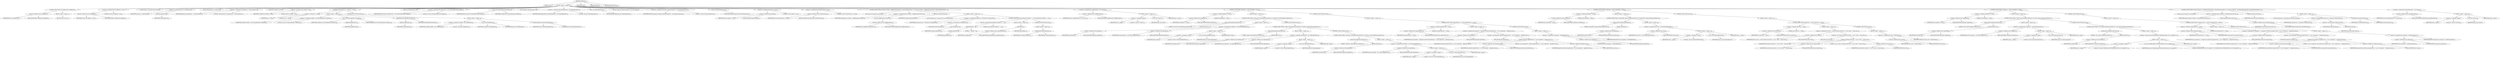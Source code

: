 digraph "configure" {  
"320" [label = <(METHOD,configure)<SUB>268</SUB>> ]
"10" [label = <(PARAM,this)<SUB>268</SUB>> ]
"321" [label = <(BLOCK,&lt;empty&gt;,&lt;empty&gt;)<SUB>268</SUB>> ]
"322" [label = <(CONTROL_STRUCTURE,if (isConfigured),if (isConfigured))<SUB>272</SUB>> ]
"323" [label = <(&lt;operator&gt;.fieldAccess,this.isConfigured)<SUB>272</SUB>> ]
"324" [label = <(IDENTIFIER,this,if (isConfigured))<SUB>272</SUB>> ]
"325" [label = <(FIELD_IDENTIFIER,isConfigured,isConfigured)<SUB>272</SUB>> ]
"326" [label = <(BLOCK,&lt;empty&gt;,&lt;empty&gt;)<SUB>272</SUB>> ]
"327" [label = <(RETURN,return;,return;)<SUB>273</SUB>> ]
"328" [label = <(&lt;operator&gt;.assignment,this.isConfigured = true)<SUB>275</SUB>> ]
"329" [label = <(&lt;operator&gt;.fieldAccess,this.isConfigured)<SUB>275</SUB>> ]
"330" [label = <(IDENTIFIER,this,this.isConfigured = true)<SUB>275</SUB>> ]
"331" [label = <(FIELD_IDENTIFIER,isConfigured,isConfigured)<SUB>275</SUB>> ]
"332" [label = <(LITERAL,true,this.isConfigured = true)<SUB>275</SUB>> ]
"333" [label = <(LOCAL,Project p: org.apache.tools.ant.Project)> ]
"334" [label = <(&lt;operator&gt;.assignment,Project p = getProject())<SUB>280</SUB>> ]
"335" [label = <(IDENTIFIER,p,Project p = getProject())<SUB>280</SUB>> ]
"336" [label = <(getProject,getProject())<SUB>280</SUB>> ]
"9" [label = <(IDENTIFIER,this,getProject())<SUB>280</SUB>> ]
"337" [label = <(LOCAL,String filename: java.lang.String)> ]
"338" [label = <(&lt;operator&gt;.assignment,String filename = &quot;cache.properties&quot;)<SUB>281</SUB>> ]
"339" [label = <(IDENTIFIER,filename,String filename = &quot;cache.properties&quot;)<SUB>281</SUB>> ]
"340" [label = <(LITERAL,&quot;cache.properties&quot;,String filename = &quot;cache.properties&quot;)<SUB>281</SUB>> ]
"12" [label = <(LOCAL,File cachefile: java.io.File)> ]
"341" [label = <(&lt;operator&gt;.assignment,File cachefile = null)<SUB>282</SUB>> ]
"342" [label = <(IDENTIFIER,cachefile,File cachefile = null)<SUB>282</SUB>> ]
"343" [label = <(LITERAL,null,File cachefile = null)<SUB>282</SUB>> ]
"344" [label = <(CONTROL_STRUCTURE,if (p != null),if (p != null))<SUB>283</SUB>> ]
"345" [label = <(&lt;operator&gt;.notEquals,p != null)<SUB>283</SUB>> ]
"346" [label = <(IDENTIFIER,p,p != null)<SUB>283</SUB>> ]
"347" [label = <(LITERAL,null,p != null)<SUB>283</SUB>> ]
"348" [label = <(BLOCK,&lt;empty&gt;,&lt;empty&gt;)<SUB>283</SUB>> ]
"349" [label = <(&lt;operator&gt;.assignment,cachefile = new File(p.getBaseDir(), filename))<SUB>285</SUB>> ]
"350" [label = <(IDENTIFIER,cachefile,cachefile = new File(p.getBaseDir(), filename))<SUB>285</SUB>> ]
"351" [label = <(&lt;operator&gt;.alloc,new File(p.getBaseDir(), filename))<SUB>285</SUB>> ]
"352" [label = <(&lt;init&gt;,new File(p.getBaseDir(), filename))<SUB>285</SUB>> ]
"11" [label = <(IDENTIFIER,cachefile,new File(p.getBaseDir(), filename))<SUB>285</SUB>> ]
"353" [label = <(getBaseDir,getBaseDir())<SUB>285</SUB>> ]
"354" [label = <(IDENTIFIER,p,getBaseDir())<SUB>285</SUB>> ]
"355" [label = <(IDENTIFIER,filename,new File(p.getBaseDir(), filename))<SUB>285</SUB>> ]
"356" [label = <(addBuildListener,addBuildListener(this))<SUB>288</SUB>> ]
"357" [label = <(getProject,getProject())<SUB>288</SUB>> ]
"14" [label = <(IDENTIFIER,this,getProject())<SUB>288</SUB>> ]
"13" [label = <(IDENTIFIER,this,addBuildListener(this))<SUB>288</SUB>> ]
"358" [label = <(CONTROL_STRUCTURE,else,else)<SUB>289</SUB>> ]
"359" [label = <(BLOCK,&lt;empty&gt;,&lt;empty&gt;)<SUB>289</SUB>> ]
"360" [label = <(&lt;operator&gt;.assignment,cachefile = new File(filename))<SUB>291</SUB>> ]
"361" [label = <(IDENTIFIER,cachefile,cachefile = new File(filename))<SUB>291</SUB>> ]
"362" [label = <(&lt;operator&gt;.alloc,new File(filename))<SUB>291</SUB>> ]
"363" [label = <(&lt;init&gt;,new File(filename))<SUB>291</SUB>> ]
"15" [label = <(IDENTIFIER,cachefile,new File(filename))<SUB>291</SUB>> ]
"364" [label = <(IDENTIFIER,filename,new File(filename))<SUB>291</SUB>> ]
"365" [label = <(setDelayUpdate,this.setDelayUpdate(false))<SUB>292</SUB>> ]
"16" [label = <(IDENTIFIER,this,this.setDelayUpdate(false))<SUB>292</SUB>> ]
"366" [label = <(LITERAL,false,this.setDelayUpdate(false))<SUB>292</SUB>> ]
"18" [label = <(LOCAL,Cache defaultCache: ANY)> ]
"367" [label = <(&lt;operator&gt;.assignment,ANY defaultCache = new PropertiesfileCache(cachefile))<SUB>294</SUB>> ]
"368" [label = <(IDENTIFIER,defaultCache,ANY defaultCache = new PropertiesfileCache(cachefile))<SUB>294</SUB>> ]
"369" [label = <(&lt;operator&gt;.alloc,new PropertiesfileCache(cachefile))<SUB>294</SUB>> ]
"370" [label = <(&lt;init&gt;,new PropertiesfileCache(cachefile))<SUB>294</SUB>> ]
"17" [label = <(IDENTIFIER,defaultCache,new PropertiesfileCache(cachefile))<SUB>294</SUB>> ]
"371" [label = <(IDENTIFIER,cachefile,new PropertiesfileCache(cachefile))<SUB>294</SUB>> ]
"20" [label = <(LOCAL,Algorithm defaultAlgorithm: ANY)> ]
"372" [label = <(&lt;operator&gt;.assignment,ANY defaultAlgorithm = new DigestAlgorithm())<SUB>295</SUB>> ]
"373" [label = <(IDENTIFIER,defaultAlgorithm,ANY defaultAlgorithm = new DigestAlgorithm())<SUB>295</SUB>> ]
"374" [label = <(&lt;operator&gt;.alloc,new DigestAlgorithm())<SUB>295</SUB>> ]
"375" [label = <(&lt;init&gt;,new DigestAlgorithm())<SUB>295</SUB>> ]
"19" [label = <(IDENTIFIER,defaultAlgorithm,new DigestAlgorithm())<SUB>295</SUB>> ]
"22" [label = <(LOCAL,Comparator defaultComparator: java.util.Comparator)> ]
"376" [label = <(&lt;operator&gt;.assignment,Comparator defaultComparator = new EqualComparator())<SUB>296</SUB>> ]
"377" [label = <(IDENTIFIER,defaultComparator,Comparator defaultComparator = new EqualComparator())<SUB>296</SUB>> ]
"378" [label = <(&lt;operator&gt;.alloc,new EqualComparator())<SUB>296</SUB>> ]
"379" [label = <(&lt;init&gt;,new EqualComparator())<SUB>296</SUB>> ]
"21" [label = <(IDENTIFIER,defaultComparator,new EqualComparator())<SUB>296</SUB>> ]
"380" [label = <(&lt;operator&gt;.assignment,this.update = true)<SUB>297</SUB>> ]
"381" [label = <(&lt;operator&gt;.fieldAccess,this.update)<SUB>297</SUB>> ]
"382" [label = <(IDENTIFIER,this,this.update = true)<SUB>297</SUB>> ]
"383" [label = <(FIELD_IDENTIFIER,update,update)<SUB>297</SUB>> ]
"384" [label = <(LITERAL,true,this.update = true)<SUB>297</SUB>> ]
"385" [label = <(&lt;operator&gt;.assignment,this.selectDirectories = true)<SUB>298</SUB>> ]
"386" [label = <(&lt;operator&gt;.fieldAccess,this.selectDirectories)<SUB>298</SUB>> ]
"387" [label = <(IDENTIFIER,this,this.selectDirectories = true)<SUB>298</SUB>> ]
"388" [label = <(FIELD_IDENTIFIER,selectDirectories,selectDirectories)<SUB>298</SUB>> ]
"389" [label = <(LITERAL,true,this.selectDirectories = true)<SUB>298</SUB>> ]
"390" [label = <(CONTROL_STRUCTURE,for (Iterator itConfig = configParameter.iterator(); Some(itConfig.hasNext()); ),for (Iterator itConfig = configParameter.iterator(); Some(itConfig.hasNext()); ))<SUB>303</SUB>> ]
"391" [label = <(LOCAL,Iterator itConfig: java.util.Iterator)> ]
"392" [label = <(&lt;operator&gt;.assignment,Iterator itConfig = configParameter.iterator())<SUB>303</SUB>> ]
"393" [label = <(IDENTIFIER,itConfig,Iterator itConfig = configParameter.iterator())<SUB>303</SUB>> ]
"394" [label = <(iterator,configParameter.iterator())<SUB>303</SUB>> ]
"395" [label = <(&lt;operator&gt;.fieldAccess,this.configParameter)<SUB>303</SUB>> ]
"396" [label = <(IDENTIFIER,this,configParameter.iterator())<SUB>303</SUB>> ]
"397" [label = <(FIELD_IDENTIFIER,configParameter,configParameter)<SUB>303</SUB>> ]
"398" [label = <(hasNext,itConfig.hasNext())<SUB>303</SUB>> ]
"399" [label = <(IDENTIFIER,itConfig,itConfig.hasNext())<SUB>303</SUB>> ]
"400" [label = <(BLOCK,&lt;empty&gt;,&lt;empty&gt;)<SUB>303</SUB>> ]
"401" [label = <(LOCAL,Parameter par: org.apache.tools.ant.types.Parameter)> ]
"402" [label = <(&lt;operator&gt;.assignment,Parameter par = (Parameter) itConfig.next())<SUB>304</SUB>> ]
"403" [label = <(IDENTIFIER,par,Parameter par = (Parameter) itConfig.next())<SUB>304</SUB>> ]
"404" [label = <(&lt;operator&gt;.cast,(Parameter) itConfig.next())<SUB>304</SUB>> ]
"405" [label = <(TYPE_REF,Parameter,Parameter)<SUB>304</SUB>> ]
"406" [label = <(next,itConfig.next())<SUB>304</SUB>> ]
"407" [label = <(IDENTIFIER,itConfig,itConfig.next())<SUB>304</SUB>> ]
"408" [label = <(CONTROL_STRUCTURE,if (par.getName().indexOf(&quot;.&quot;) &gt; 0),if (par.getName().indexOf(&quot;.&quot;) &gt; 0))<SUB>305</SUB>> ]
"409" [label = <(&lt;operator&gt;.greaterThan,par.getName().indexOf(&quot;.&quot;) &gt; 0)<SUB>305</SUB>> ]
"410" [label = <(indexOf,indexOf(&quot;.&quot;))<SUB>305</SUB>> ]
"411" [label = <(getName,getName())<SUB>305</SUB>> ]
"412" [label = <(IDENTIFIER,par,getName())<SUB>305</SUB>> ]
"413" [label = <(LITERAL,&quot;.&quot;,indexOf(&quot;.&quot;))<SUB>305</SUB>> ]
"414" [label = <(LITERAL,0,par.getName().indexOf(&quot;.&quot;) &gt; 0)<SUB>305</SUB>> ]
"415" [label = <(BLOCK,&lt;empty&gt;,&lt;empty&gt;)<SUB>305</SUB>> ]
"416" [label = <(add,add(par))<SUB>307</SUB>> ]
"417" [label = <(&lt;operator&gt;.fieldAccess,this.specialParameter)<SUB>307</SUB>> ]
"418" [label = <(IDENTIFIER,this,add(par))<SUB>307</SUB>> ]
"419" [label = <(FIELD_IDENTIFIER,specialParameter,specialParameter)<SUB>307</SUB>> ]
"420" [label = <(IDENTIFIER,par,add(par))<SUB>307</SUB>> ]
"421" [label = <(CONTROL_STRUCTURE,else,else)<SUB>308</SUB>> ]
"422" [label = <(BLOCK,&lt;empty&gt;,&lt;empty&gt;)<SUB>308</SUB>> ]
"423" [label = <(useParameter,useParameter(par))<SUB>309</SUB>> ]
"23" [label = <(IDENTIFIER,this,useParameter(par))<SUB>309</SUB>> ]
"424" [label = <(IDENTIFIER,par,useParameter(par))<SUB>309</SUB>> ]
"425" [label = <(&lt;operator&gt;.assignment,this.configParameter = new Vector())<SUB>312</SUB>> ]
"426" [label = <(&lt;operator&gt;.fieldAccess,this.configParameter)<SUB>312</SUB>> ]
"427" [label = <(IDENTIFIER,this,this.configParameter = new Vector())<SUB>312</SUB>> ]
"428" [label = <(FIELD_IDENTIFIER,configParameter,configParameter)<SUB>312</SUB>> ]
"429" [label = <(BLOCK,&lt;empty&gt;,&lt;empty&gt;)<SUB>312</SUB>> ]
"430" [label = <(&lt;operator&gt;.assignment,&lt;empty&gt;)> ]
"431" [label = <(IDENTIFIER,$obj7,&lt;empty&gt;)> ]
"432" [label = <(&lt;operator&gt;.alloc,new Vector())<SUB>312</SUB>> ]
"433" [label = <(&lt;init&gt;,new Vector())<SUB>312</SUB>> ]
"434" [label = <(IDENTIFIER,$obj7,new Vector())> ]
"435" [label = <(IDENTIFIER,$obj7,&lt;empty&gt;)> ]
"436" [label = <(CONTROL_STRUCTURE,if (algoName != null),if (algoName != null))<SUB>315</SUB>> ]
"437" [label = <(&lt;operator&gt;.notEquals,algoName != null)<SUB>315</SUB>> ]
"438" [label = <(&lt;operator&gt;.fieldAccess,this.algoName)<SUB>315</SUB>> ]
"439" [label = <(IDENTIFIER,this,algoName != null)<SUB>315</SUB>> ]
"440" [label = <(FIELD_IDENTIFIER,algoName,algoName)<SUB>315</SUB>> ]
"441" [label = <(LITERAL,null,algoName != null)<SUB>315</SUB>> ]
"442" [label = <(BLOCK,&lt;empty&gt;,&lt;empty&gt;)<SUB>315</SUB>> ]
"443" [label = <(CONTROL_STRUCTURE,if (&quot;hashvalue&quot;.equals(algoName.getValue())),if (&quot;hashvalue&quot;.equals(algoName.getValue())))<SUB>317</SUB>> ]
"444" [label = <(equals,equals(algoName.getValue()))<SUB>317</SUB>> ]
"445" [label = <(LITERAL,&quot;hashvalue&quot;,equals(algoName.getValue()))<SUB>317</SUB>> ]
"446" [label = <(getValue,getValue())<SUB>317</SUB>> ]
"447" [label = <(&lt;operator&gt;.fieldAccess,this.algoName)<SUB>317</SUB>> ]
"448" [label = <(IDENTIFIER,this,getValue())<SUB>317</SUB>> ]
"449" [label = <(FIELD_IDENTIFIER,algoName,algoName)<SUB>317</SUB>> ]
"450" [label = <(BLOCK,&lt;empty&gt;,&lt;empty&gt;)<SUB>317</SUB>> ]
"451" [label = <(&lt;operator&gt;.assignment,this.algorithm = new HashvalueAlgorithm())<SUB>318</SUB>> ]
"452" [label = <(&lt;operator&gt;.fieldAccess,this.algorithm)<SUB>318</SUB>> ]
"453" [label = <(IDENTIFIER,this,this.algorithm = new HashvalueAlgorithm())<SUB>318</SUB>> ]
"454" [label = <(FIELD_IDENTIFIER,algorithm,algorithm)<SUB>318</SUB>> ]
"455" [label = <(BLOCK,&lt;empty&gt;,&lt;empty&gt;)<SUB>318</SUB>> ]
"456" [label = <(&lt;operator&gt;.assignment,&lt;empty&gt;)> ]
"457" [label = <(IDENTIFIER,$obj8,&lt;empty&gt;)> ]
"458" [label = <(&lt;operator&gt;.alloc,new HashvalueAlgorithm())<SUB>318</SUB>> ]
"459" [label = <(&lt;init&gt;,new HashvalueAlgorithm())<SUB>318</SUB>> ]
"460" [label = <(IDENTIFIER,$obj8,new HashvalueAlgorithm())> ]
"461" [label = <(IDENTIFIER,$obj8,&lt;empty&gt;)> ]
"462" [label = <(CONTROL_STRUCTURE,else,else)<SUB>319</SUB>> ]
"463" [label = <(CONTROL_STRUCTURE,if (&quot;digest&quot;.equals(algoName.getValue())),if (&quot;digest&quot;.equals(algoName.getValue())))<SUB>319</SUB>> ]
"464" [label = <(equals,equals(algoName.getValue()))<SUB>319</SUB>> ]
"465" [label = <(LITERAL,&quot;digest&quot;,equals(algoName.getValue()))<SUB>319</SUB>> ]
"466" [label = <(getValue,getValue())<SUB>319</SUB>> ]
"467" [label = <(&lt;operator&gt;.fieldAccess,this.algoName)<SUB>319</SUB>> ]
"468" [label = <(IDENTIFIER,this,getValue())<SUB>319</SUB>> ]
"469" [label = <(FIELD_IDENTIFIER,algoName,algoName)<SUB>319</SUB>> ]
"470" [label = <(BLOCK,&lt;empty&gt;,&lt;empty&gt;)<SUB>319</SUB>> ]
"471" [label = <(&lt;operator&gt;.assignment,this.algorithm = new DigestAlgorithm())<SUB>320</SUB>> ]
"472" [label = <(&lt;operator&gt;.fieldAccess,this.algorithm)<SUB>320</SUB>> ]
"473" [label = <(IDENTIFIER,this,this.algorithm = new DigestAlgorithm())<SUB>320</SUB>> ]
"474" [label = <(FIELD_IDENTIFIER,algorithm,algorithm)<SUB>320</SUB>> ]
"475" [label = <(BLOCK,&lt;empty&gt;,&lt;empty&gt;)<SUB>320</SUB>> ]
"476" [label = <(&lt;operator&gt;.assignment,&lt;empty&gt;)> ]
"477" [label = <(IDENTIFIER,$obj9,&lt;empty&gt;)> ]
"478" [label = <(&lt;operator&gt;.alloc,new DigestAlgorithm())<SUB>320</SUB>> ]
"479" [label = <(&lt;init&gt;,new DigestAlgorithm())<SUB>320</SUB>> ]
"480" [label = <(IDENTIFIER,$obj9,new DigestAlgorithm())> ]
"481" [label = <(IDENTIFIER,$obj9,&lt;empty&gt;)> ]
"482" [label = <(CONTROL_STRUCTURE,else,else)<SUB>321</SUB>> ]
"483" [label = <(CONTROL_STRUCTURE,if (&quot;checksum&quot;.equals(algoName.getValue())),if (&quot;checksum&quot;.equals(algoName.getValue())))<SUB>321</SUB>> ]
"484" [label = <(equals,equals(algoName.getValue()))<SUB>321</SUB>> ]
"485" [label = <(LITERAL,&quot;checksum&quot;,equals(algoName.getValue()))<SUB>321</SUB>> ]
"486" [label = <(getValue,getValue())<SUB>321</SUB>> ]
"487" [label = <(&lt;operator&gt;.fieldAccess,this.algoName)<SUB>321</SUB>> ]
"488" [label = <(IDENTIFIER,this,getValue())<SUB>321</SUB>> ]
"489" [label = <(FIELD_IDENTIFIER,algoName,algoName)<SUB>321</SUB>> ]
"490" [label = <(BLOCK,&lt;empty&gt;,&lt;empty&gt;)<SUB>321</SUB>> ]
"491" [label = <(&lt;operator&gt;.assignment,this.algorithm = new ChecksumAlgorithm())<SUB>322</SUB>> ]
"492" [label = <(&lt;operator&gt;.fieldAccess,this.algorithm)<SUB>322</SUB>> ]
"493" [label = <(IDENTIFIER,this,this.algorithm = new ChecksumAlgorithm())<SUB>322</SUB>> ]
"494" [label = <(FIELD_IDENTIFIER,algorithm,algorithm)<SUB>322</SUB>> ]
"495" [label = <(BLOCK,&lt;empty&gt;,&lt;empty&gt;)<SUB>322</SUB>> ]
"496" [label = <(&lt;operator&gt;.assignment,&lt;empty&gt;)> ]
"497" [label = <(IDENTIFIER,$obj10,&lt;empty&gt;)> ]
"498" [label = <(&lt;operator&gt;.alloc,new ChecksumAlgorithm())<SUB>322</SUB>> ]
"499" [label = <(&lt;init&gt;,new ChecksumAlgorithm())<SUB>322</SUB>> ]
"500" [label = <(IDENTIFIER,$obj10,new ChecksumAlgorithm())> ]
"501" [label = <(IDENTIFIER,$obj10,&lt;empty&gt;)> ]
"502" [label = <(CONTROL_STRUCTURE,else,else)<SUB>324</SUB>> ]
"503" [label = <(BLOCK,&lt;empty&gt;,&lt;empty&gt;)<SUB>324</SUB>> ]
"504" [label = <(CONTROL_STRUCTURE,if (algorithmClass != null),if (algorithmClass != null))<SUB>325</SUB>> ]
"505" [label = <(&lt;operator&gt;.notEquals,algorithmClass != null)<SUB>325</SUB>> ]
"506" [label = <(&lt;operator&gt;.fieldAccess,this.algorithmClass)<SUB>325</SUB>> ]
"507" [label = <(IDENTIFIER,this,algorithmClass != null)<SUB>325</SUB>> ]
"508" [label = <(FIELD_IDENTIFIER,algorithmClass,algorithmClass)<SUB>325</SUB>> ]
"509" [label = <(LITERAL,null,algorithmClass != null)<SUB>325</SUB>> ]
"510" [label = <(BLOCK,&lt;empty&gt;,&lt;empty&gt;)<SUB>325</SUB>> ]
"511" [label = <(&lt;operator&gt;.assignment,this.algorithm = (Algorithm) loadClass(algorithmClass, &quot;is not an Algorithm.&quot;, Algorithm.class))<SUB>327</SUB>> ]
"512" [label = <(&lt;operator&gt;.fieldAccess,this.algorithm)<SUB>327</SUB>> ]
"513" [label = <(IDENTIFIER,this,this.algorithm = (Algorithm) loadClass(algorithmClass, &quot;is not an Algorithm.&quot;, Algorithm.class))<SUB>327</SUB>> ]
"514" [label = <(FIELD_IDENTIFIER,algorithm,algorithm)<SUB>327</SUB>> ]
"515" [label = <(&lt;operator&gt;.cast,(Algorithm) loadClass(algorithmClass, &quot;is not an Algorithm.&quot;, Algorithm.class))<SUB>327</SUB>> ]
"516" [label = <(TYPE_REF,Algorithm,Algorithm)<SUB>327</SUB>> ]
"517" [label = <(loadClass,loadClass(algorithmClass, &quot;is not an Algorithm.&quot;, Algorithm.class))<SUB>327</SUB>> ]
"24" [label = <(IDENTIFIER,this,loadClass(algorithmClass, &quot;is not an Algorithm.&quot;, Algorithm.class))<SUB>327</SUB>> ]
"518" [label = <(&lt;operator&gt;.fieldAccess,this.algorithmClass)<SUB>328</SUB>> ]
"519" [label = <(IDENTIFIER,this,loadClass(algorithmClass, &quot;is not an Algorithm.&quot;, Algorithm.class))<SUB>328</SUB>> ]
"520" [label = <(FIELD_IDENTIFIER,algorithmClass,algorithmClass)<SUB>328</SUB>> ]
"521" [label = <(LITERAL,&quot;is not an Algorithm.&quot;,loadClass(algorithmClass, &quot;is not an Algorithm.&quot;, Algorithm.class))<SUB>329</SUB>> ]
"522" [label = <(&lt;operator&gt;.fieldAccess,Algorithm.class)<SUB>330</SUB>> ]
"523" [label = <(IDENTIFIER,Algorithm,loadClass(algorithmClass, &quot;is not an Algorithm.&quot;, Algorithm.class))<SUB>330</SUB>> ]
"524" [label = <(FIELD_IDENTIFIER,class,class)<SUB>330</SUB>> ]
"525" [label = <(CONTROL_STRUCTURE,else,else)<SUB>331</SUB>> ]
"526" [label = <(BLOCK,&lt;empty&gt;,&lt;empty&gt;)<SUB>331</SUB>> ]
"527" [label = <(&lt;operator&gt;.assignment,this.algorithm = defaultAlgorithm)<SUB>333</SUB>> ]
"528" [label = <(&lt;operator&gt;.fieldAccess,this.algorithm)<SUB>333</SUB>> ]
"529" [label = <(IDENTIFIER,this,this.algorithm = defaultAlgorithm)<SUB>333</SUB>> ]
"530" [label = <(FIELD_IDENTIFIER,algorithm,algorithm)<SUB>333</SUB>> ]
"531" [label = <(IDENTIFIER,defaultAlgorithm,this.algorithm = defaultAlgorithm)<SUB>333</SUB>> ]
"532" [label = <(CONTROL_STRUCTURE,if (cacheName != null),if (cacheName != null))<SUB>338</SUB>> ]
"533" [label = <(&lt;operator&gt;.notEquals,cacheName != null)<SUB>338</SUB>> ]
"534" [label = <(&lt;operator&gt;.fieldAccess,this.cacheName)<SUB>338</SUB>> ]
"535" [label = <(IDENTIFIER,this,cacheName != null)<SUB>338</SUB>> ]
"536" [label = <(FIELD_IDENTIFIER,cacheName,cacheName)<SUB>338</SUB>> ]
"537" [label = <(LITERAL,null,cacheName != null)<SUB>338</SUB>> ]
"538" [label = <(BLOCK,&lt;empty&gt;,&lt;empty&gt;)<SUB>338</SUB>> ]
"539" [label = <(CONTROL_STRUCTURE,if (&quot;propertyfile&quot;.equals(cacheName.getValue())),if (&quot;propertyfile&quot;.equals(cacheName.getValue())))<SUB>340</SUB>> ]
"540" [label = <(equals,equals(cacheName.getValue()))<SUB>340</SUB>> ]
"541" [label = <(LITERAL,&quot;propertyfile&quot;,equals(cacheName.getValue()))<SUB>340</SUB>> ]
"542" [label = <(getValue,getValue())<SUB>340</SUB>> ]
"543" [label = <(&lt;operator&gt;.fieldAccess,this.cacheName)<SUB>340</SUB>> ]
"544" [label = <(IDENTIFIER,this,getValue())<SUB>340</SUB>> ]
"545" [label = <(FIELD_IDENTIFIER,cacheName,cacheName)<SUB>340</SUB>> ]
"546" [label = <(BLOCK,&lt;empty&gt;,&lt;empty&gt;)<SUB>340</SUB>> ]
"547" [label = <(&lt;operator&gt;.assignment,this.cache = new PropertiesfileCache())<SUB>341</SUB>> ]
"548" [label = <(&lt;operator&gt;.fieldAccess,this.cache)<SUB>341</SUB>> ]
"549" [label = <(IDENTIFIER,this,this.cache = new PropertiesfileCache())<SUB>341</SUB>> ]
"550" [label = <(FIELD_IDENTIFIER,cache,cache)<SUB>341</SUB>> ]
"551" [label = <(BLOCK,&lt;empty&gt;,&lt;empty&gt;)<SUB>341</SUB>> ]
"552" [label = <(&lt;operator&gt;.assignment,&lt;empty&gt;)> ]
"553" [label = <(IDENTIFIER,$obj11,&lt;empty&gt;)> ]
"554" [label = <(&lt;operator&gt;.alloc,new PropertiesfileCache())<SUB>341</SUB>> ]
"555" [label = <(&lt;init&gt;,new PropertiesfileCache())<SUB>341</SUB>> ]
"556" [label = <(IDENTIFIER,$obj11,new PropertiesfileCache())> ]
"557" [label = <(IDENTIFIER,$obj11,&lt;empty&gt;)> ]
"558" [label = <(CONTROL_STRUCTURE,else,else)<SUB>343</SUB>> ]
"559" [label = <(BLOCK,&lt;empty&gt;,&lt;empty&gt;)<SUB>343</SUB>> ]
"560" [label = <(CONTROL_STRUCTURE,if (cacheClass != null),if (cacheClass != null))<SUB>344</SUB>> ]
"561" [label = <(&lt;operator&gt;.notEquals,cacheClass != null)<SUB>344</SUB>> ]
"562" [label = <(&lt;operator&gt;.fieldAccess,this.cacheClass)<SUB>344</SUB>> ]
"563" [label = <(IDENTIFIER,this,cacheClass != null)<SUB>344</SUB>> ]
"564" [label = <(FIELD_IDENTIFIER,cacheClass,cacheClass)<SUB>344</SUB>> ]
"565" [label = <(LITERAL,null,cacheClass != null)<SUB>344</SUB>> ]
"566" [label = <(BLOCK,&lt;empty&gt;,&lt;empty&gt;)<SUB>344</SUB>> ]
"567" [label = <(&lt;operator&gt;.assignment,this.cache = (Cache) loadClass(cacheClass, &quot;is not a Cache.&quot;, Cache.class))<SUB>346</SUB>> ]
"568" [label = <(&lt;operator&gt;.fieldAccess,this.cache)<SUB>346</SUB>> ]
"569" [label = <(IDENTIFIER,this,this.cache = (Cache) loadClass(cacheClass, &quot;is not a Cache.&quot;, Cache.class))<SUB>346</SUB>> ]
"570" [label = <(FIELD_IDENTIFIER,cache,cache)<SUB>346</SUB>> ]
"571" [label = <(&lt;operator&gt;.cast,(Cache) loadClass(cacheClass, &quot;is not a Cache.&quot;, Cache.class))<SUB>346</SUB>> ]
"572" [label = <(TYPE_REF,Cache,Cache)<SUB>346</SUB>> ]
"573" [label = <(loadClass,loadClass(cacheClass, &quot;is not a Cache.&quot;, Cache.class))<SUB>346</SUB>> ]
"25" [label = <(IDENTIFIER,this,loadClass(cacheClass, &quot;is not a Cache.&quot;, Cache.class))<SUB>346</SUB>> ]
"574" [label = <(&lt;operator&gt;.fieldAccess,this.cacheClass)<SUB>346</SUB>> ]
"575" [label = <(IDENTIFIER,this,loadClass(cacheClass, &quot;is not a Cache.&quot;, Cache.class))<SUB>346</SUB>> ]
"576" [label = <(FIELD_IDENTIFIER,cacheClass,cacheClass)<SUB>346</SUB>> ]
"577" [label = <(LITERAL,&quot;is not a Cache.&quot;,loadClass(cacheClass, &quot;is not a Cache.&quot;, Cache.class))<SUB>346</SUB>> ]
"578" [label = <(&lt;operator&gt;.fieldAccess,Cache.class)<SUB>346</SUB>> ]
"579" [label = <(IDENTIFIER,Cache,loadClass(cacheClass, &quot;is not a Cache.&quot;, Cache.class))<SUB>346</SUB>> ]
"580" [label = <(FIELD_IDENTIFIER,class,class)<SUB>346</SUB>> ]
"581" [label = <(CONTROL_STRUCTURE,else,else)<SUB>347</SUB>> ]
"582" [label = <(BLOCK,&lt;empty&gt;,&lt;empty&gt;)<SUB>347</SUB>> ]
"583" [label = <(&lt;operator&gt;.assignment,this.cache = defaultCache)<SUB>349</SUB>> ]
"584" [label = <(&lt;operator&gt;.fieldAccess,this.cache)<SUB>349</SUB>> ]
"585" [label = <(IDENTIFIER,this,this.cache = defaultCache)<SUB>349</SUB>> ]
"586" [label = <(FIELD_IDENTIFIER,cache,cache)<SUB>349</SUB>> ]
"587" [label = <(IDENTIFIER,defaultCache,this.cache = defaultCache)<SUB>349</SUB>> ]
"588" [label = <(CONTROL_STRUCTURE,if (compName != null),if (compName != null))<SUB>354</SUB>> ]
"589" [label = <(&lt;operator&gt;.notEquals,compName != null)<SUB>354</SUB>> ]
"590" [label = <(&lt;operator&gt;.fieldAccess,this.compName)<SUB>354</SUB>> ]
"591" [label = <(IDENTIFIER,this,compName != null)<SUB>354</SUB>> ]
"592" [label = <(FIELD_IDENTIFIER,compName,compName)<SUB>354</SUB>> ]
"593" [label = <(LITERAL,null,compName != null)<SUB>354</SUB>> ]
"594" [label = <(BLOCK,&lt;empty&gt;,&lt;empty&gt;)<SUB>354</SUB>> ]
"595" [label = <(CONTROL_STRUCTURE,if (&quot;equal&quot;.equals(compName.getValue())),if (&quot;equal&quot;.equals(compName.getValue())))<SUB>356</SUB>> ]
"596" [label = <(equals,equals(compName.getValue()))<SUB>356</SUB>> ]
"597" [label = <(LITERAL,&quot;equal&quot;,equals(compName.getValue()))<SUB>356</SUB>> ]
"598" [label = <(getValue,getValue())<SUB>356</SUB>> ]
"599" [label = <(&lt;operator&gt;.fieldAccess,this.compName)<SUB>356</SUB>> ]
"600" [label = <(IDENTIFIER,this,getValue())<SUB>356</SUB>> ]
"601" [label = <(FIELD_IDENTIFIER,compName,compName)<SUB>356</SUB>> ]
"602" [label = <(BLOCK,&lt;empty&gt;,&lt;empty&gt;)<SUB>356</SUB>> ]
"603" [label = <(&lt;operator&gt;.assignment,this.comparator = new EqualComparator())<SUB>357</SUB>> ]
"604" [label = <(&lt;operator&gt;.fieldAccess,this.comparator)<SUB>357</SUB>> ]
"605" [label = <(IDENTIFIER,this,this.comparator = new EqualComparator())<SUB>357</SUB>> ]
"606" [label = <(FIELD_IDENTIFIER,comparator,comparator)<SUB>357</SUB>> ]
"607" [label = <(BLOCK,&lt;empty&gt;,&lt;empty&gt;)<SUB>357</SUB>> ]
"608" [label = <(&lt;operator&gt;.assignment,&lt;empty&gt;)> ]
"609" [label = <(IDENTIFIER,$obj12,&lt;empty&gt;)> ]
"610" [label = <(&lt;operator&gt;.alloc,new EqualComparator())<SUB>357</SUB>> ]
"611" [label = <(&lt;init&gt;,new EqualComparator())<SUB>357</SUB>> ]
"612" [label = <(IDENTIFIER,$obj12,new EqualComparator())> ]
"613" [label = <(IDENTIFIER,$obj12,&lt;empty&gt;)> ]
"614" [label = <(CONTROL_STRUCTURE,else,else)<SUB>358</SUB>> ]
"615" [label = <(CONTROL_STRUCTURE,if (&quot;rule&quot;.equals(compName.getValue())),if (&quot;rule&quot;.equals(compName.getValue())))<SUB>358</SUB>> ]
"616" [label = <(equals,equals(compName.getValue()))<SUB>358</SUB>> ]
"617" [label = <(LITERAL,&quot;rule&quot;,equals(compName.getValue()))<SUB>358</SUB>> ]
"618" [label = <(getValue,getValue())<SUB>358</SUB>> ]
"619" [label = <(&lt;operator&gt;.fieldAccess,this.compName)<SUB>358</SUB>> ]
"620" [label = <(IDENTIFIER,this,getValue())<SUB>358</SUB>> ]
"621" [label = <(FIELD_IDENTIFIER,compName,compName)<SUB>358</SUB>> ]
"622" [label = <(BLOCK,&lt;empty&gt;,&lt;empty&gt;)<SUB>358</SUB>> ]
"623" [label = <(&lt;operator&gt;.throw,throw new BuildException(&quot;RuleBasedCollator not yet supported.&quot;);)<SUB>362</SUB>> ]
"624" [label = <(BLOCK,&lt;empty&gt;,&lt;empty&gt;)<SUB>362</SUB>> ]
"625" [label = <(&lt;operator&gt;.assignment,&lt;empty&gt;)> ]
"626" [label = <(IDENTIFIER,$obj13,&lt;empty&gt;)> ]
"627" [label = <(&lt;operator&gt;.alloc,new BuildException(&quot;RuleBasedCollator not yet supported.&quot;))<SUB>362</SUB>> ]
"628" [label = <(&lt;init&gt;,new BuildException(&quot;RuleBasedCollator not yet supported.&quot;))<SUB>362</SUB>> ]
"629" [label = <(IDENTIFIER,$obj13,new BuildException(&quot;RuleBasedCollator not yet supported.&quot;))> ]
"630" [label = <(LITERAL,&quot;RuleBasedCollator not yet supported.&quot;,new BuildException(&quot;RuleBasedCollator not yet supported.&quot;))<SUB>362</SUB>> ]
"631" [label = <(IDENTIFIER,$obj13,&lt;empty&gt;)> ]
"632" [label = <(CONTROL_STRUCTURE,else,else)<SUB>366</SUB>> ]
"633" [label = <(BLOCK,&lt;empty&gt;,&lt;empty&gt;)<SUB>366</SUB>> ]
"634" [label = <(CONTROL_STRUCTURE,if (comparatorClass != null),if (comparatorClass != null))<SUB>367</SUB>> ]
"635" [label = <(&lt;operator&gt;.notEquals,comparatorClass != null)<SUB>367</SUB>> ]
"636" [label = <(&lt;operator&gt;.fieldAccess,this.comparatorClass)<SUB>367</SUB>> ]
"637" [label = <(IDENTIFIER,this,comparatorClass != null)<SUB>367</SUB>> ]
"638" [label = <(FIELD_IDENTIFIER,comparatorClass,comparatorClass)<SUB>367</SUB>> ]
"639" [label = <(LITERAL,null,comparatorClass != null)<SUB>367</SUB>> ]
"640" [label = <(BLOCK,&lt;empty&gt;,&lt;empty&gt;)<SUB>367</SUB>> ]
"641" [label = <(&lt;operator&gt;.assignment,this.comparator = (Comparator) loadClass(comparatorClass, &quot;is not a Comparator.&quot;, Comparator.class))<SUB>369</SUB>> ]
"642" [label = <(&lt;operator&gt;.fieldAccess,this.comparator)<SUB>369</SUB>> ]
"643" [label = <(IDENTIFIER,this,this.comparator = (Comparator) loadClass(comparatorClass, &quot;is not a Comparator.&quot;, Comparator.class))<SUB>369</SUB>> ]
"644" [label = <(FIELD_IDENTIFIER,comparator,comparator)<SUB>369</SUB>> ]
"645" [label = <(&lt;operator&gt;.cast,(Comparator) loadClass(comparatorClass, &quot;is not a Comparator.&quot;, Comparator.class))<SUB>369</SUB>> ]
"646" [label = <(TYPE_REF,Comparator,Comparator)<SUB>369</SUB>> ]
"647" [label = <(loadClass,this.loadClass(comparatorClass, &quot;is not a Comparator.&quot;, Comparator.class))<SUB>369</SUB>> ]
"26" [label = <(IDENTIFIER,this,this.loadClass(comparatorClass, &quot;is not a Comparator.&quot;, Comparator.class))<SUB>369</SUB>> ]
"648" [label = <(&lt;operator&gt;.fieldAccess,this.comparatorClass)<SUB>370</SUB>> ]
"649" [label = <(IDENTIFIER,this,this.loadClass(comparatorClass, &quot;is not a Comparator.&quot;, Comparator.class))<SUB>370</SUB>> ]
"650" [label = <(FIELD_IDENTIFIER,comparatorClass,comparatorClass)<SUB>370</SUB>> ]
"651" [label = <(LITERAL,&quot;is not a Comparator.&quot;,this.loadClass(comparatorClass, &quot;is not a Comparator.&quot;, Comparator.class))<SUB>371</SUB>> ]
"652" [label = <(&lt;operator&gt;.fieldAccess,Comparator.class)<SUB>372</SUB>> ]
"653" [label = <(IDENTIFIER,Comparator,this.loadClass(comparatorClass, &quot;is not a Comparator.&quot;, Comparator.class))<SUB>372</SUB>> ]
"654" [label = <(FIELD_IDENTIFIER,class,class)<SUB>372</SUB>> ]
"655" [label = <(CONTROL_STRUCTURE,else,else)<SUB>373</SUB>> ]
"656" [label = <(BLOCK,&lt;empty&gt;,&lt;empty&gt;)<SUB>373</SUB>> ]
"657" [label = <(&lt;operator&gt;.assignment,this.comparator = defaultComparator)<SUB>375</SUB>> ]
"658" [label = <(&lt;operator&gt;.fieldAccess,this.comparator)<SUB>375</SUB>> ]
"659" [label = <(IDENTIFIER,this,this.comparator = defaultComparator)<SUB>375</SUB>> ]
"660" [label = <(FIELD_IDENTIFIER,comparator,comparator)<SUB>375</SUB>> ]
"661" [label = <(IDENTIFIER,defaultComparator,this.comparator = defaultComparator)<SUB>375</SUB>> ]
"662" [label = <(CONTROL_STRUCTURE,for (Iterator itSpecial = specialParameter.iterator(); Some(itSpecial.hasNext()); ),for (Iterator itSpecial = specialParameter.iterator(); Some(itSpecial.hasNext()); ))<SUB>382</SUB>> ]
"663" [label = <(LOCAL,Iterator itSpecial: java.util.Iterator)> ]
"664" [label = <(&lt;operator&gt;.assignment,Iterator itSpecial = specialParameter.iterator())<SUB>382</SUB>> ]
"665" [label = <(IDENTIFIER,itSpecial,Iterator itSpecial = specialParameter.iterator())<SUB>382</SUB>> ]
"666" [label = <(iterator,specialParameter.iterator())<SUB>382</SUB>> ]
"667" [label = <(&lt;operator&gt;.fieldAccess,this.specialParameter)<SUB>382</SUB>> ]
"668" [label = <(IDENTIFIER,this,specialParameter.iterator())<SUB>382</SUB>> ]
"669" [label = <(FIELD_IDENTIFIER,specialParameter,specialParameter)<SUB>382</SUB>> ]
"670" [label = <(hasNext,itSpecial.hasNext())<SUB>382</SUB>> ]
"671" [label = <(IDENTIFIER,itSpecial,itSpecial.hasNext())<SUB>382</SUB>> ]
"672" [label = <(BLOCK,&lt;empty&gt;,&lt;empty&gt;)<SUB>382</SUB>> ]
"673" [label = <(LOCAL,Parameter par: org.apache.tools.ant.types.Parameter)> ]
"674" [label = <(&lt;operator&gt;.assignment,Parameter par = (Parameter) itSpecial.next())<SUB>383</SUB>> ]
"675" [label = <(IDENTIFIER,par,Parameter par = (Parameter) itSpecial.next())<SUB>383</SUB>> ]
"676" [label = <(&lt;operator&gt;.cast,(Parameter) itSpecial.next())<SUB>383</SUB>> ]
"677" [label = <(TYPE_REF,Parameter,Parameter)<SUB>383</SUB>> ]
"678" [label = <(next,itSpecial.next())<SUB>383</SUB>> ]
"679" [label = <(IDENTIFIER,itSpecial,itSpecial.next())<SUB>383</SUB>> ]
"680" [label = <(useParameter,useParameter(par))<SUB>384</SUB>> ]
"27" [label = <(IDENTIFIER,this,useParameter(par))<SUB>384</SUB>> ]
"681" [label = <(IDENTIFIER,par,useParameter(par))<SUB>384</SUB>> ]
"682" [label = <(&lt;operator&gt;.assignment,this.specialParameter = new Vector())<SUB>386</SUB>> ]
"683" [label = <(&lt;operator&gt;.fieldAccess,this.specialParameter)<SUB>386</SUB>> ]
"684" [label = <(IDENTIFIER,this,this.specialParameter = new Vector())<SUB>386</SUB>> ]
"685" [label = <(FIELD_IDENTIFIER,specialParameter,specialParameter)<SUB>386</SUB>> ]
"686" [label = <(BLOCK,&lt;empty&gt;,&lt;empty&gt;)<SUB>386</SUB>> ]
"687" [label = <(&lt;operator&gt;.assignment,&lt;empty&gt;)> ]
"688" [label = <(IDENTIFIER,$obj14,&lt;empty&gt;)> ]
"689" [label = <(&lt;operator&gt;.alloc,new Vector())<SUB>386</SUB>> ]
"690" [label = <(&lt;init&gt;,new Vector())<SUB>386</SUB>> ]
"691" [label = <(IDENTIFIER,$obj14,new Vector())> ]
"692" [label = <(IDENTIFIER,$obj14,&lt;empty&gt;)> ]
"693" [label = <(MODIFIER,PUBLIC)> ]
"694" [label = <(MODIFIER,VIRTUAL)> ]
"695" [label = <(METHOD_RETURN,void)<SUB>268</SUB>> ]
  "320" -> "10" 
  "320" -> "321" 
  "320" -> "693" 
  "320" -> "694" 
  "320" -> "695" 
  "321" -> "322" 
  "321" -> "328" 
  "321" -> "333" 
  "321" -> "334" 
  "321" -> "337" 
  "321" -> "338" 
  "321" -> "12" 
  "321" -> "341" 
  "321" -> "344" 
  "321" -> "18" 
  "321" -> "367" 
  "321" -> "370" 
  "321" -> "20" 
  "321" -> "372" 
  "321" -> "375" 
  "321" -> "22" 
  "321" -> "376" 
  "321" -> "379" 
  "321" -> "380" 
  "321" -> "385" 
  "321" -> "390" 
  "321" -> "425" 
  "321" -> "436" 
  "321" -> "532" 
  "321" -> "588" 
  "321" -> "662" 
  "321" -> "682" 
  "322" -> "323" 
  "322" -> "326" 
  "323" -> "324" 
  "323" -> "325" 
  "326" -> "327" 
  "328" -> "329" 
  "328" -> "332" 
  "329" -> "330" 
  "329" -> "331" 
  "334" -> "335" 
  "334" -> "336" 
  "336" -> "9" 
  "338" -> "339" 
  "338" -> "340" 
  "341" -> "342" 
  "341" -> "343" 
  "344" -> "345" 
  "344" -> "348" 
  "344" -> "358" 
  "345" -> "346" 
  "345" -> "347" 
  "348" -> "349" 
  "348" -> "352" 
  "348" -> "356" 
  "349" -> "350" 
  "349" -> "351" 
  "352" -> "11" 
  "352" -> "353" 
  "352" -> "355" 
  "353" -> "354" 
  "356" -> "357" 
  "356" -> "13" 
  "357" -> "14" 
  "358" -> "359" 
  "359" -> "360" 
  "359" -> "363" 
  "359" -> "365" 
  "360" -> "361" 
  "360" -> "362" 
  "363" -> "15" 
  "363" -> "364" 
  "365" -> "16" 
  "365" -> "366" 
  "367" -> "368" 
  "367" -> "369" 
  "370" -> "17" 
  "370" -> "371" 
  "372" -> "373" 
  "372" -> "374" 
  "375" -> "19" 
  "376" -> "377" 
  "376" -> "378" 
  "379" -> "21" 
  "380" -> "381" 
  "380" -> "384" 
  "381" -> "382" 
  "381" -> "383" 
  "385" -> "386" 
  "385" -> "389" 
  "386" -> "387" 
  "386" -> "388" 
  "390" -> "391" 
  "390" -> "392" 
  "390" -> "398" 
  "390" -> "400" 
  "392" -> "393" 
  "392" -> "394" 
  "394" -> "395" 
  "395" -> "396" 
  "395" -> "397" 
  "398" -> "399" 
  "400" -> "401" 
  "400" -> "402" 
  "400" -> "408" 
  "402" -> "403" 
  "402" -> "404" 
  "404" -> "405" 
  "404" -> "406" 
  "406" -> "407" 
  "408" -> "409" 
  "408" -> "415" 
  "408" -> "421" 
  "409" -> "410" 
  "409" -> "414" 
  "410" -> "411" 
  "410" -> "413" 
  "411" -> "412" 
  "415" -> "416" 
  "416" -> "417" 
  "416" -> "420" 
  "417" -> "418" 
  "417" -> "419" 
  "421" -> "422" 
  "422" -> "423" 
  "423" -> "23" 
  "423" -> "424" 
  "425" -> "426" 
  "425" -> "429" 
  "426" -> "427" 
  "426" -> "428" 
  "429" -> "430" 
  "429" -> "433" 
  "429" -> "435" 
  "430" -> "431" 
  "430" -> "432" 
  "433" -> "434" 
  "436" -> "437" 
  "436" -> "442" 
  "436" -> "502" 
  "437" -> "438" 
  "437" -> "441" 
  "438" -> "439" 
  "438" -> "440" 
  "442" -> "443" 
  "443" -> "444" 
  "443" -> "450" 
  "443" -> "462" 
  "444" -> "445" 
  "444" -> "446" 
  "446" -> "447" 
  "447" -> "448" 
  "447" -> "449" 
  "450" -> "451" 
  "451" -> "452" 
  "451" -> "455" 
  "452" -> "453" 
  "452" -> "454" 
  "455" -> "456" 
  "455" -> "459" 
  "455" -> "461" 
  "456" -> "457" 
  "456" -> "458" 
  "459" -> "460" 
  "462" -> "463" 
  "463" -> "464" 
  "463" -> "470" 
  "463" -> "482" 
  "464" -> "465" 
  "464" -> "466" 
  "466" -> "467" 
  "467" -> "468" 
  "467" -> "469" 
  "470" -> "471" 
  "471" -> "472" 
  "471" -> "475" 
  "472" -> "473" 
  "472" -> "474" 
  "475" -> "476" 
  "475" -> "479" 
  "475" -> "481" 
  "476" -> "477" 
  "476" -> "478" 
  "479" -> "480" 
  "482" -> "483" 
  "483" -> "484" 
  "483" -> "490" 
  "484" -> "485" 
  "484" -> "486" 
  "486" -> "487" 
  "487" -> "488" 
  "487" -> "489" 
  "490" -> "491" 
  "491" -> "492" 
  "491" -> "495" 
  "492" -> "493" 
  "492" -> "494" 
  "495" -> "496" 
  "495" -> "499" 
  "495" -> "501" 
  "496" -> "497" 
  "496" -> "498" 
  "499" -> "500" 
  "502" -> "503" 
  "503" -> "504" 
  "504" -> "505" 
  "504" -> "510" 
  "504" -> "525" 
  "505" -> "506" 
  "505" -> "509" 
  "506" -> "507" 
  "506" -> "508" 
  "510" -> "511" 
  "511" -> "512" 
  "511" -> "515" 
  "512" -> "513" 
  "512" -> "514" 
  "515" -> "516" 
  "515" -> "517" 
  "517" -> "24" 
  "517" -> "518" 
  "517" -> "521" 
  "517" -> "522" 
  "518" -> "519" 
  "518" -> "520" 
  "522" -> "523" 
  "522" -> "524" 
  "525" -> "526" 
  "526" -> "527" 
  "527" -> "528" 
  "527" -> "531" 
  "528" -> "529" 
  "528" -> "530" 
  "532" -> "533" 
  "532" -> "538" 
  "532" -> "558" 
  "533" -> "534" 
  "533" -> "537" 
  "534" -> "535" 
  "534" -> "536" 
  "538" -> "539" 
  "539" -> "540" 
  "539" -> "546" 
  "540" -> "541" 
  "540" -> "542" 
  "542" -> "543" 
  "543" -> "544" 
  "543" -> "545" 
  "546" -> "547" 
  "547" -> "548" 
  "547" -> "551" 
  "548" -> "549" 
  "548" -> "550" 
  "551" -> "552" 
  "551" -> "555" 
  "551" -> "557" 
  "552" -> "553" 
  "552" -> "554" 
  "555" -> "556" 
  "558" -> "559" 
  "559" -> "560" 
  "560" -> "561" 
  "560" -> "566" 
  "560" -> "581" 
  "561" -> "562" 
  "561" -> "565" 
  "562" -> "563" 
  "562" -> "564" 
  "566" -> "567" 
  "567" -> "568" 
  "567" -> "571" 
  "568" -> "569" 
  "568" -> "570" 
  "571" -> "572" 
  "571" -> "573" 
  "573" -> "25" 
  "573" -> "574" 
  "573" -> "577" 
  "573" -> "578" 
  "574" -> "575" 
  "574" -> "576" 
  "578" -> "579" 
  "578" -> "580" 
  "581" -> "582" 
  "582" -> "583" 
  "583" -> "584" 
  "583" -> "587" 
  "584" -> "585" 
  "584" -> "586" 
  "588" -> "589" 
  "588" -> "594" 
  "588" -> "632" 
  "589" -> "590" 
  "589" -> "593" 
  "590" -> "591" 
  "590" -> "592" 
  "594" -> "595" 
  "595" -> "596" 
  "595" -> "602" 
  "595" -> "614" 
  "596" -> "597" 
  "596" -> "598" 
  "598" -> "599" 
  "599" -> "600" 
  "599" -> "601" 
  "602" -> "603" 
  "603" -> "604" 
  "603" -> "607" 
  "604" -> "605" 
  "604" -> "606" 
  "607" -> "608" 
  "607" -> "611" 
  "607" -> "613" 
  "608" -> "609" 
  "608" -> "610" 
  "611" -> "612" 
  "614" -> "615" 
  "615" -> "616" 
  "615" -> "622" 
  "616" -> "617" 
  "616" -> "618" 
  "618" -> "619" 
  "619" -> "620" 
  "619" -> "621" 
  "622" -> "623" 
  "623" -> "624" 
  "624" -> "625" 
  "624" -> "628" 
  "624" -> "631" 
  "625" -> "626" 
  "625" -> "627" 
  "628" -> "629" 
  "628" -> "630" 
  "632" -> "633" 
  "633" -> "634" 
  "634" -> "635" 
  "634" -> "640" 
  "634" -> "655" 
  "635" -> "636" 
  "635" -> "639" 
  "636" -> "637" 
  "636" -> "638" 
  "640" -> "641" 
  "641" -> "642" 
  "641" -> "645" 
  "642" -> "643" 
  "642" -> "644" 
  "645" -> "646" 
  "645" -> "647" 
  "647" -> "26" 
  "647" -> "648" 
  "647" -> "651" 
  "647" -> "652" 
  "648" -> "649" 
  "648" -> "650" 
  "652" -> "653" 
  "652" -> "654" 
  "655" -> "656" 
  "656" -> "657" 
  "657" -> "658" 
  "657" -> "661" 
  "658" -> "659" 
  "658" -> "660" 
  "662" -> "663" 
  "662" -> "664" 
  "662" -> "670" 
  "662" -> "672" 
  "664" -> "665" 
  "664" -> "666" 
  "666" -> "667" 
  "667" -> "668" 
  "667" -> "669" 
  "670" -> "671" 
  "672" -> "673" 
  "672" -> "674" 
  "672" -> "680" 
  "674" -> "675" 
  "674" -> "676" 
  "676" -> "677" 
  "676" -> "678" 
  "678" -> "679" 
  "680" -> "27" 
  "680" -> "681" 
  "682" -> "683" 
  "682" -> "686" 
  "683" -> "684" 
  "683" -> "685" 
  "686" -> "687" 
  "686" -> "690" 
  "686" -> "692" 
  "687" -> "688" 
  "687" -> "689" 
  "690" -> "691" 
}
